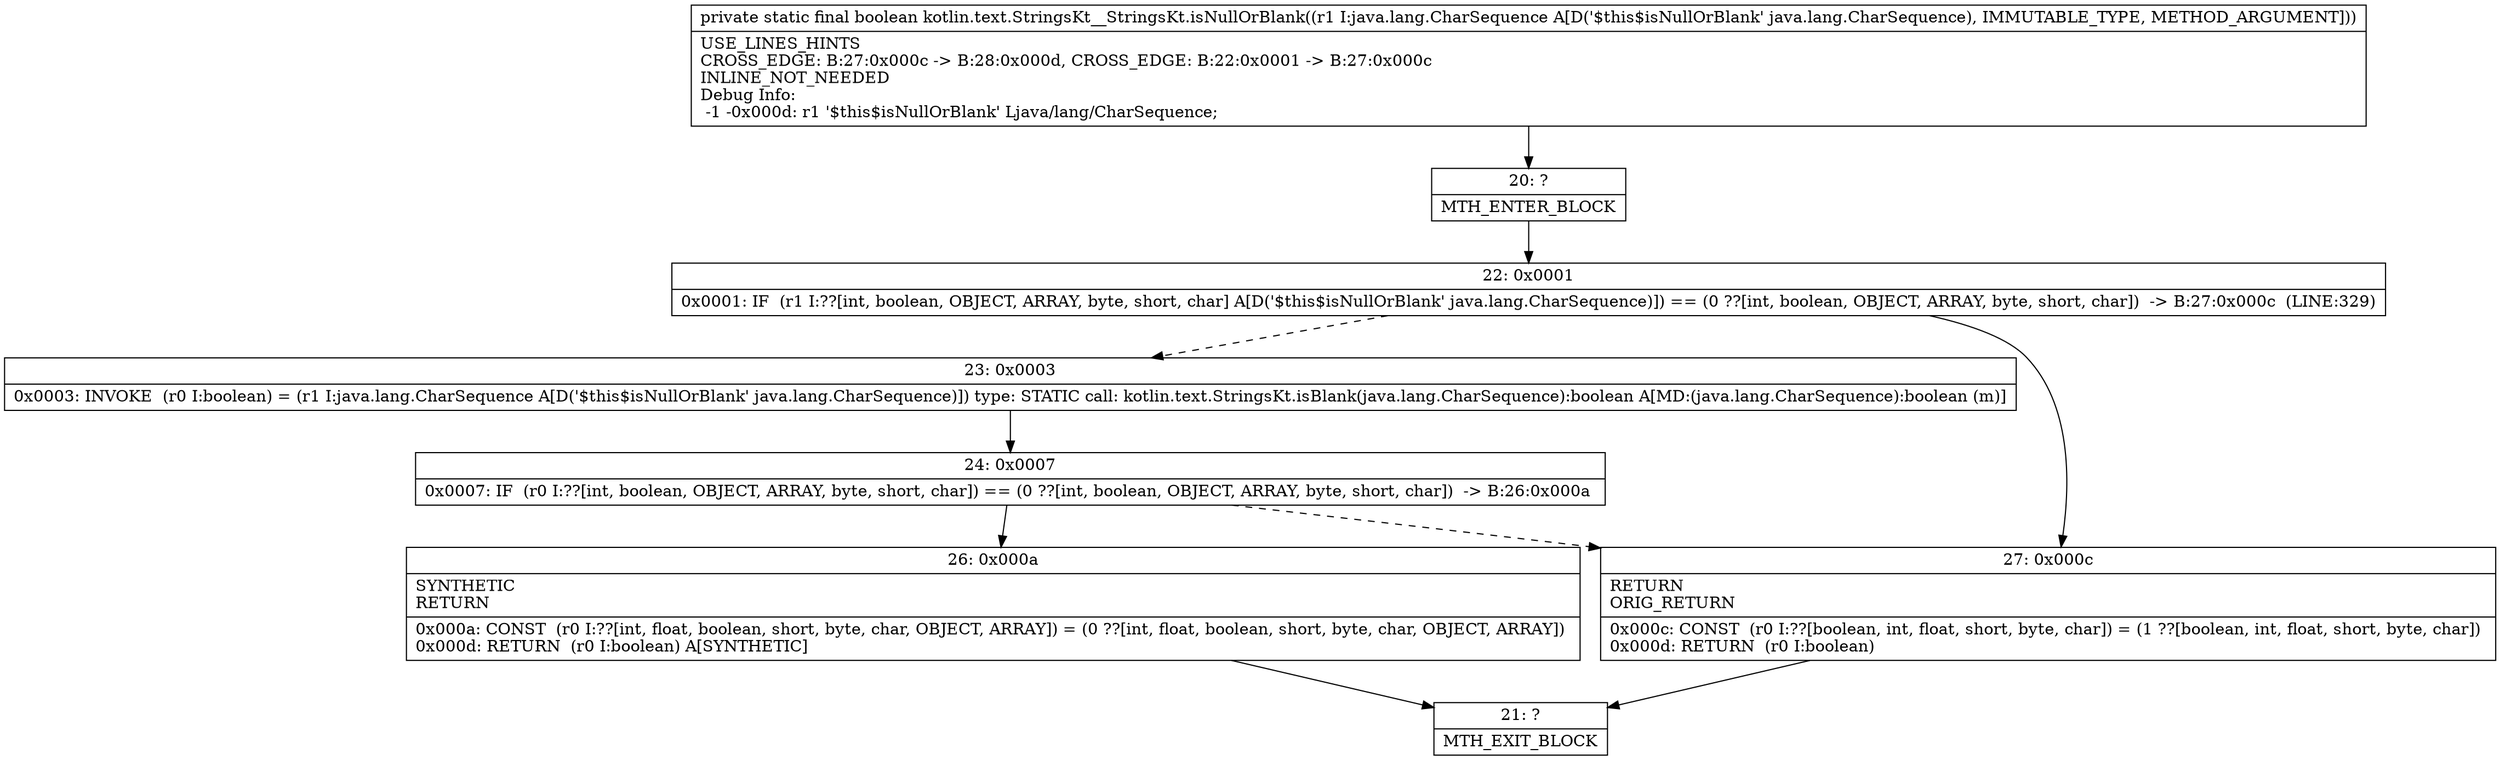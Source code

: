digraph "CFG forkotlin.text.StringsKt__StringsKt.isNullOrBlank(Ljava\/lang\/CharSequence;)Z" {
Node_20 [shape=record,label="{20\:\ ?|MTH_ENTER_BLOCK\l}"];
Node_22 [shape=record,label="{22\:\ 0x0001|0x0001: IF  (r1 I:??[int, boolean, OBJECT, ARRAY, byte, short, char] A[D('$this$isNullOrBlank' java.lang.CharSequence)]) == (0 ??[int, boolean, OBJECT, ARRAY, byte, short, char])  \-\> B:27:0x000c  (LINE:329)\l}"];
Node_23 [shape=record,label="{23\:\ 0x0003|0x0003: INVOKE  (r0 I:boolean) = (r1 I:java.lang.CharSequence A[D('$this$isNullOrBlank' java.lang.CharSequence)]) type: STATIC call: kotlin.text.StringsKt.isBlank(java.lang.CharSequence):boolean A[MD:(java.lang.CharSequence):boolean (m)]\l}"];
Node_24 [shape=record,label="{24\:\ 0x0007|0x0007: IF  (r0 I:??[int, boolean, OBJECT, ARRAY, byte, short, char]) == (0 ??[int, boolean, OBJECT, ARRAY, byte, short, char])  \-\> B:26:0x000a \l}"];
Node_26 [shape=record,label="{26\:\ 0x000a|SYNTHETIC\lRETURN\l|0x000a: CONST  (r0 I:??[int, float, boolean, short, byte, char, OBJECT, ARRAY]) = (0 ??[int, float, boolean, short, byte, char, OBJECT, ARRAY]) \l0x000d: RETURN  (r0 I:boolean) A[SYNTHETIC]\l}"];
Node_21 [shape=record,label="{21\:\ ?|MTH_EXIT_BLOCK\l}"];
Node_27 [shape=record,label="{27\:\ 0x000c|RETURN\lORIG_RETURN\l|0x000c: CONST  (r0 I:??[boolean, int, float, short, byte, char]) = (1 ??[boolean, int, float, short, byte, char]) \l0x000d: RETURN  (r0 I:boolean) \l}"];
MethodNode[shape=record,label="{private static final boolean kotlin.text.StringsKt__StringsKt.isNullOrBlank((r1 I:java.lang.CharSequence A[D('$this$isNullOrBlank' java.lang.CharSequence), IMMUTABLE_TYPE, METHOD_ARGUMENT]))  | USE_LINES_HINTS\lCROSS_EDGE: B:27:0x000c \-\> B:28:0x000d, CROSS_EDGE: B:22:0x0001 \-\> B:27:0x000c\lINLINE_NOT_NEEDED\lDebug Info:\l  \-1 \-0x000d: r1 '$this$isNullOrBlank' Ljava\/lang\/CharSequence;\l}"];
MethodNode -> Node_20;Node_20 -> Node_22;
Node_22 -> Node_23[style=dashed];
Node_22 -> Node_27;
Node_23 -> Node_24;
Node_24 -> Node_26;
Node_24 -> Node_27[style=dashed];
Node_26 -> Node_21;
Node_27 -> Node_21;
}

